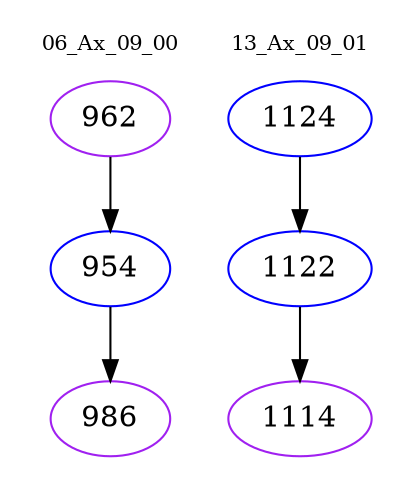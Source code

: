 digraph{
subgraph cluster_0 {
color = white
label = "06_Ax_09_00";
fontsize=10;
T0_962 [label="962", color="purple"]
T0_962 -> T0_954 [color="black"]
T0_954 [label="954", color="blue"]
T0_954 -> T0_986 [color="black"]
T0_986 [label="986", color="purple"]
}
subgraph cluster_1 {
color = white
label = "13_Ax_09_01";
fontsize=10;
T1_1124 [label="1124", color="blue"]
T1_1124 -> T1_1122 [color="black"]
T1_1122 [label="1122", color="blue"]
T1_1122 -> T1_1114 [color="black"]
T1_1114 [label="1114", color="purple"]
}
}
